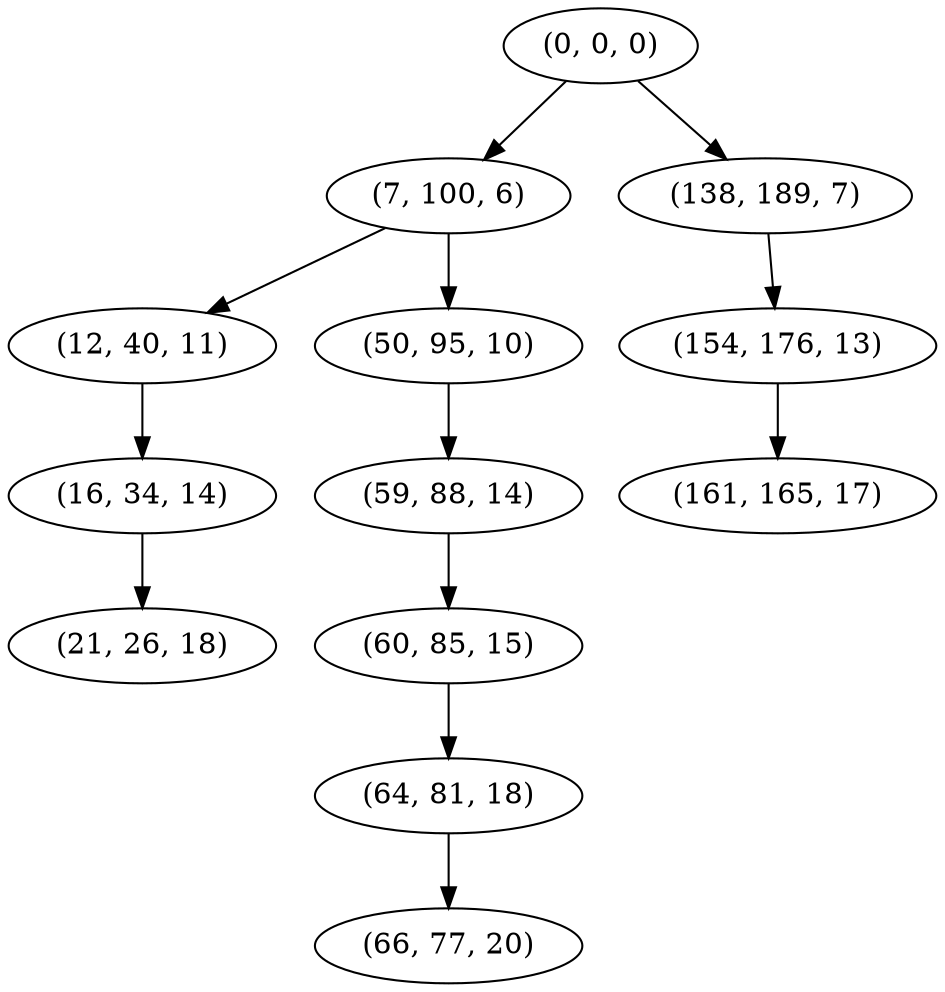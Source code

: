 digraph tree {
    "(0, 0, 0)";
    "(7, 100, 6)";
    "(12, 40, 11)";
    "(16, 34, 14)";
    "(21, 26, 18)";
    "(50, 95, 10)";
    "(59, 88, 14)";
    "(60, 85, 15)";
    "(64, 81, 18)";
    "(66, 77, 20)";
    "(138, 189, 7)";
    "(154, 176, 13)";
    "(161, 165, 17)";
    "(0, 0, 0)" -> "(7, 100, 6)";
    "(0, 0, 0)" -> "(138, 189, 7)";
    "(7, 100, 6)" -> "(12, 40, 11)";
    "(7, 100, 6)" -> "(50, 95, 10)";
    "(12, 40, 11)" -> "(16, 34, 14)";
    "(16, 34, 14)" -> "(21, 26, 18)";
    "(50, 95, 10)" -> "(59, 88, 14)";
    "(59, 88, 14)" -> "(60, 85, 15)";
    "(60, 85, 15)" -> "(64, 81, 18)";
    "(64, 81, 18)" -> "(66, 77, 20)";
    "(138, 189, 7)" -> "(154, 176, 13)";
    "(154, 176, 13)" -> "(161, 165, 17)";
}
